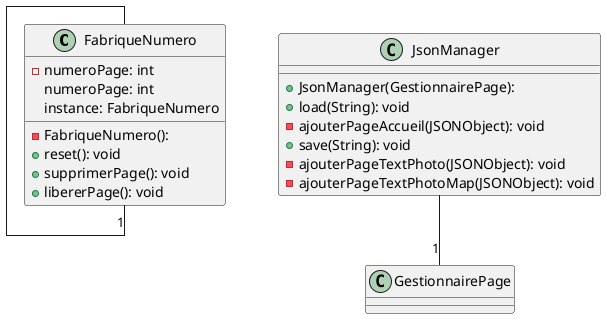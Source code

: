 @startuml

top to bottom direction
skinparam linetype ortho


class FabriqueNumero {
  - FabriqueNumero():
  - numeroPage: int
  + reset(): void
  + supprimerPage(): void
  + libererPage(): void
   numeroPage: int
   instance: FabriqueNumero
}
FabriqueNumero -- "1" FabriqueNumero

class JsonManager {
  + JsonManager(GestionnairePage):
  + load(String): void
  - ajouterPageAccueil(JSONObject): void
  + save(String): void
  - ajouterPageTextPhoto(JSONObject): void
  - ajouterPageTextPhotoMap(JSONObject): void
}
JsonManager -- "1" GestionnairePage

@enduml
